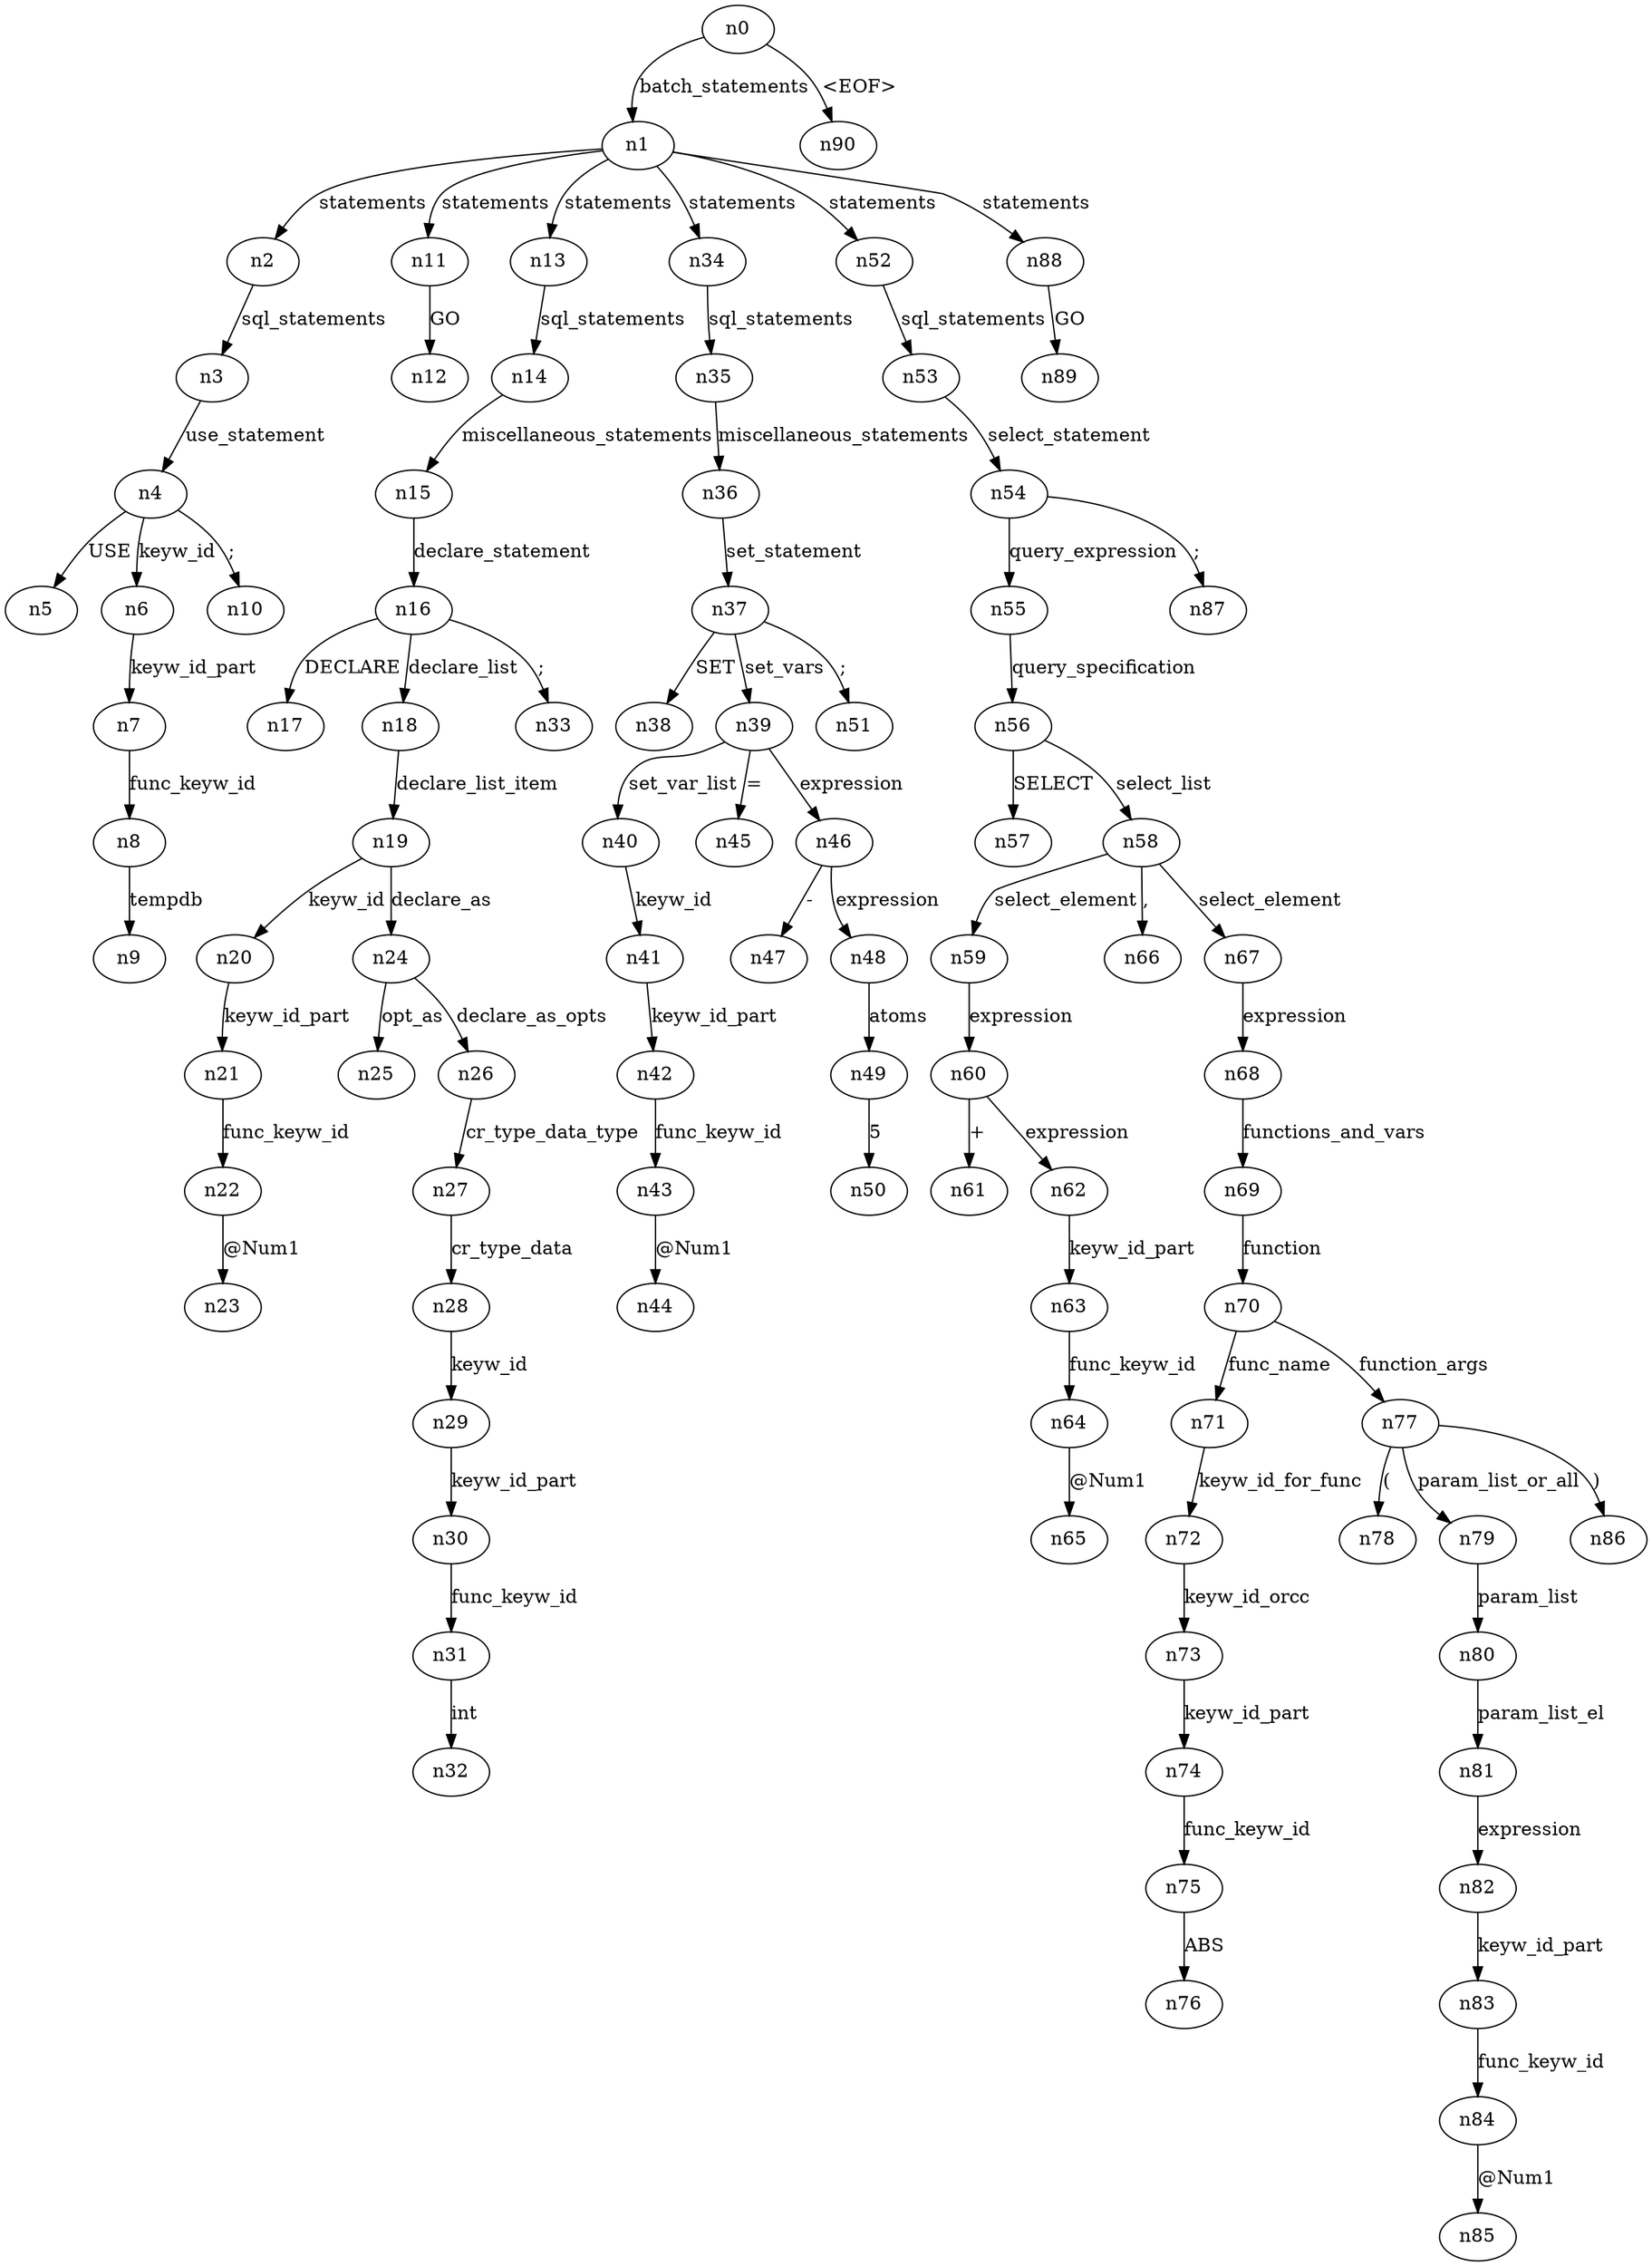 digraph ParseTree {
  n0 -> n1 [label="batch_statements"];
  n1 -> n2 [label="statements"];
  n2 -> n3 [label="sql_statements"];
  n3 -> n4 [label="use_statement"];
  n4 -> n5 [label="USE"];
  n4 -> n6 [label="keyw_id"];
  n6 -> n7 [label="keyw_id_part"];
  n7 -> n8 [label="func_keyw_id"];
  n8 -> n9 [label="tempdb"];
  n4 -> n10 [label=";"];
  n1 -> n11 [label="statements"];
  n11 -> n12 [label="GO"];
  n1 -> n13 [label="statements"];
  n13 -> n14 [label="sql_statements"];
  n14 -> n15 [label="miscellaneous_statements"];
  n15 -> n16 [label="declare_statement"];
  n16 -> n17 [label="DECLARE"];
  n16 -> n18 [label="declare_list"];
  n18 -> n19 [label="declare_list_item"];
  n19 -> n20 [label="keyw_id"];
  n20 -> n21 [label="keyw_id_part"];
  n21 -> n22 [label="func_keyw_id"];
  n22 -> n23 [label="@Num1"];
  n19 -> n24 [label="declare_as"];
  n24 -> n25 [label="opt_as"];
  n24 -> n26 [label="declare_as_opts"];
  n26 -> n27 [label="cr_type_data_type"];
  n27 -> n28 [label="cr_type_data"];
  n28 -> n29 [label="keyw_id"];
  n29 -> n30 [label="keyw_id_part"];
  n30 -> n31 [label="func_keyw_id"];
  n31 -> n32 [label="int"];
  n16 -> n33 [label=";"];
  n1 -> n34 [label="statements"];
  n34 -> n35 [label="sql_statements"];
  n35 -> n36 [label="miscellaneous_statements"];
  n36 -> n37 [label="set_statement"];
  n37 -> n38 [label="SET"];
  n37 -> n39 [label="set_vars"];
  n39 -> n40 [label="set_var_list"];
  n40 -> n41 [label="keyw_id"];
  n41 -> n42 [label="keyw_id_part"];
  n42 -> n43 [label="func_keyw_id"];
  n43 -> n44 [label="@Num1"];
  n39 -> n45 [label="="];
  n39 -> n46 [label="expression"];
  n46 -> n47 [label="-"];
  n46 -> n48 [label="expression"];
  n48 -> n49 [label="atoms"];
  n49 -> n50 [label="5"];
  n37 -> n51 [label=";"];
  n1 -> n52 [label="statements"];
  n52 -> n53 [label="sql_statements"];
  n53 -> n54 [label="select_statement"];
  n54 -> n55 [label="query_expression"];
  n55 -> n56 [label="query_specification"];
  n56 -> n57 [label="SELECT"];
  n56 -> n58 [label="select_list"];
  n58 -> n59 [label="select_element"];
  n59 -> n60 [label="expression"];
  n60 -> n61 [label="+"];
  n60 -> n62 [label="expression"];
  n62 -> n63 [label="keyw_id_part"];
  n63 -> n64 [label="func_keyw_id"];
  n64 -> n65 [label="@Num1"];
  n58 -> n66 [label=","];
  n58 -> n67 [label="select_element"];
  n67 -> n68 [label="expression"];
  n68 -> n69 [label="functions_and_vars"];
  n69 -> n70 [label="function"];
  n70 -> n71 [label="func_name"];
  n71 -> n72 [label="keyw_id_for_func"];
  n72 -> n73 [label="keyw_id_orcc"];
  n73 -> n74 [label="keyw_id_part"];
  n74 -> n75 [label="func_keyw_id"];
  n75 -> n76 [label="ABS"];
  n70 -> n77 [label="function_args"];
  n77 -> n78 [label="("];
  n77 -> n79 [label="param_list_or_all"];
  n79 -> n80 [label="param_list"];
  n80 -> n81 [label="param_list_el"];
  n81 -> n82 [label="expression"];
  n82 -> n83 [label="keyw_id_part"];
  n83 -> n84 [label="func_keyw_id"];
  n84 -> n85 [label="@Num1"];
  n77 -> n86 [label=")"];
  n54 -> n87 [label=";"];
  n1 -> n88 [label="statements"];
  n88 -> n89 [label="GO"];
  n0 -> n90 [label="<EOF>"];
}